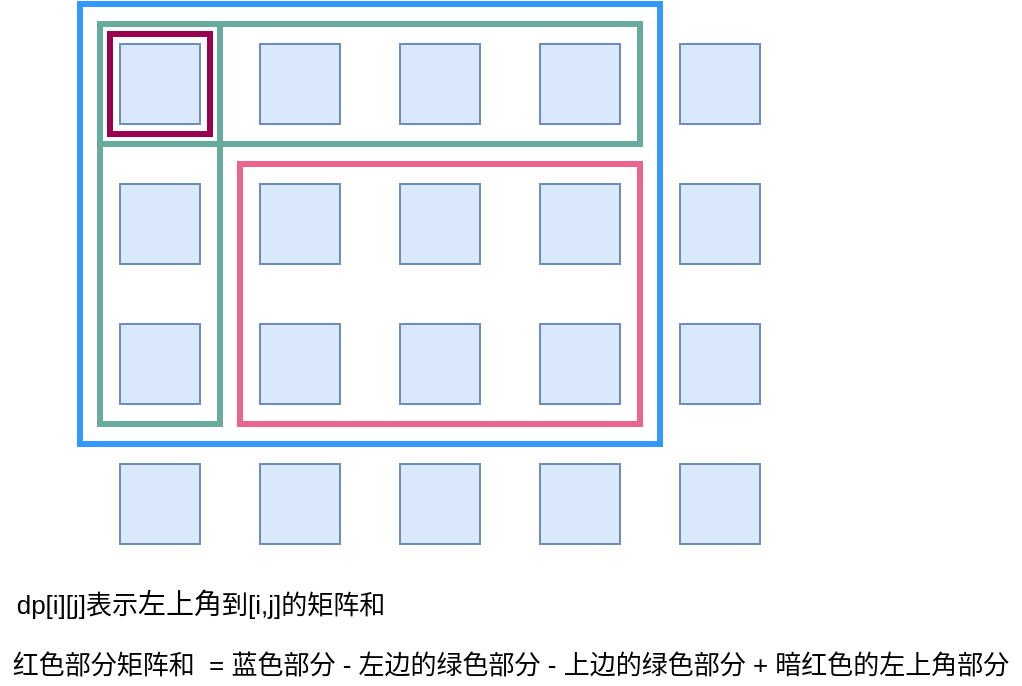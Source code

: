 <mxfile version="12.4.2" type="device" pages="1"><diagram id="PPa9fTzCS21sP1giw0UF" name="Page-1"><mxGraphModel dx="1116" dy="781" grid="1" gridSize="10" guides="1" tooltips="1" connect="1" arrows="1" fold="1" page="1" pageScale="1" pageWidth="827" pageHeight="1169" math="0" shadow="0"><root><mxCell id="0"/><mxCell id="1" parent="0"/><mxCell id="_AJSrcD062G2zulgZjY7-31" value="" style="whiteSpace=wrap;html=1;aspect=fixed;strokeColor=#6c8ebf;strokeWidth=1;fillColor=#dae8fc;" vertex="1" parent="1"><mxGeometry x="120" y="160" width="40" height="40" as="geometry"/></mxCell><mxCell id="_AJSrcD062G2zulgZjY7-32" value="" style="whiteSpace=wrap;html=1;aspect=fixed;strokeColor=#6c8ebf;strokeWidth=1;fillColor=#dae8fc;" vertex="1" parent="1"><mxGeometry x="190" y="160" width="40" height="40" as="geometry"/></mxCell><mxCell id="_AJSrcD062G2zulgZjY7-34" value="" style="whiteSpace=wrap;html=1;aspect=fixed;strokeColor=#6c8ebf;strokeWidth=1;fillColor=#dae8fc;" vertex="1" parent="1"><mxGeometry x="330" y="160" width="40" height="40" as="geometry"/></mxCell><mxCell id="_AJSrcD062G2zulgZjY7-35" value="" style="whiteSpace=wrap;html=1;aspect=fixed;strokeColor=#6c8ebf;strokeWidth=1;fillColor=#dae8fc;" vertex="1" parent="1"><mxGeometry x="260" y="160" width="40" height="40" as="geometry"/></mxCell><mxCell id="_AJSrcD062G2zulgZjY7-36" value="" style="whiteSpace=wrap;html=1;aspect=fixed;strokeColor=#6c8ebf;strokeWidth=1;fillColor=#dae8fc;" vertex="1" parent="1"><mxGeometry x="400" y="160" width="40" height="40" as="geometry"/></mxCell><mxCell id="_AJSrcD062G2zulgZjY7-37" value="" style="whiteSpace=wrap;html=1;aspect=fixed;strokeColor=#6c8ebf;strokeWidth=1;fillColor=#dae8fc;" vertex="1" parent="1"><mxGeometry x="120" y="230" width="40" height="40" as="geometry"/></mxCell><mxCell id="_AJSrcD062G2zulgZjY7-38" value="" style="whiteSpace=wrap;html=1;aspect=fixed;strokeColor=#6c8ebf;strokeWidth=1;fillColor=#dae8fc;" vertex="1" parent="1"><mxGeometry x="190" y="230" width="40" height="40" as="geometry"/></mxCell><mxCell id="_AJSrcD062G2zulgZjY7-39" value="" style="whiteSpace=wrap;html=1;aspect=fixed;strokeColor=#6c8ebf;strokeWidth=1;fillColor=#dae8fc;" vertex="1" parent="1"><mxGeometry x="330" y="230" width="40" height="40" as="geometry"/></mxCell><mxCell id="_AJSrcD062G2zulgZjY7-40" value="" style="whiteSpace=wrap;html=1;aspect=fixed;strokeColor=#6c8ebf;strokeWidth=1;fillColor=#dae8fc;" vertex="1" parent="1"><mxGeometry x="260" y="230" width="40" height="40" as="geometry"/></mxCell><mxCell id="_AJSrcD062G2zulgZjY7-41" value="" style="whiteSpace=wrap;html=1;aspect=fixed;strokeColor=#6c8ebf;strokeWidth=1;fillColor=#dae8fc;" vertex="1" parent="1"><mxGeometry x="400" y="230" width="40" height="40" as="geometry"/></mxCell><mxCell id="_AJSrcD062G2zulgZjY7-42" value="" style="whiteSpace=wrap;html=1;aspect=fixed;strokeColor=#6c8ebf;strokeWidth=1;fillColor=#dae8fc;" vertex="1" parent="1"><mxGeometry x="120" y="300" width="40" height="40" as="geometry"/></mxCell><mxCell id="_AJSrcD062G2zulgZjY7-43" value="" style="whiteSpace=wrap;html=1;aspect=fixed;strokeColor=#6c8ebf;strokeWidth=1;fillColor=#dae8fc;" vertex="1" parent="1"><mxGeometry x="190" y="300" width="40" height="40" as="geometry"/></mxCell><mxCell id="_AJSrcD062G2zulgZjY7-44" value="" style="whiteSpace=wrap;html=1;aspect=fixed;strokeColor=#6c8ebf;strokeWidth=1;fillColor=#dae8fc;" vertex="1" parent="1"><mxGeometry x="330" y="300" width="40" height="40" as="geometry"/></mxCell><mxCell id="_AJSrcD062G2zulgZjY7-45" value="" style="whiteSpace=wrap;html=1;aspect=fixed;strokeColor=#6c8ebf;strokeWidth=1;fillColor=#dae8fc;" vertex="1" parent="1"><mxGeometry x="260" y="300" width="40" height="40" as="geometry"/></mxCell><mxCell id="_AJSrcD062G2zulgZjY7-46" value="" style="whiteSpace=wrap;html=1;aspect=fixed;strokeColor=#6c8ebf;strokeWidth=1;fillColor=#dae8fc;" vertex="1" parent="1"><mxGeometry x="400" y="300" width="40" height="40" as="geometry"/></mxCell><mxCell id="_AJSrcD062G2zulgZjY7-47" value="" style="whiteSpace=wrap;html=1;aspect=fixed;strokeColor=#6c8ebf;strokeWidth=1;fillColor=#dae8fc;" vertex="1" parent="1"><mxGeometry x="120" y="370" width="40" height="40" as="geometry"/></mxCell><mxCell id="_AJSrcD062G2zulgZjY7-48" value="" style="whiteSpace=wrap;html=1;aspect=fixed;strokeColor=#6c8ebf;strokeWidth=1;fillColor=#dae8fc;" vertex="1" parent="1"><mxGeometry x="190" y="370" width="40" height="40" as="geometry"/></mxCell><mxCell id="_AJSrcD062G2zulgZjY7-49" value="" style="whiteSpace=wrap;html=1;aspect=fixed;strokeColor=#6c8ebf;strokeWidth=1;fillColor=#dae8fc;" vertex="1" parent="1"><mxGeometry x="330" y="370" width="40" height="40" as="geometry"/></mxCell><mxCell id="_AJSrcD062G2zulgZjY7-50" value="" style="whiteSpace=wrap;html=1;aspect=fixed;strokeColor=#6c8ebf;strokeWidth=1;fillColor=#dae8fc;" vertex="1" parent="1"><mxGeometry x="260" y="370" width="40" height="40" as="geometry"/></mxCell><mxCell id="_AJSrcD062G2zulgZjY7-51" value="" style="whiteSpace=wrap;html=1;aspect=fixed;strokeColor=#6c8ebf;strokeWidth=1;fillColor=#dae8fc;" vertex="1" parent="1"><mxGeometry x="400" y="370" width="40" height="40" as="geometry"/></mxCell><mxCell id="_AJSrcD062G2zulgZjY7-52" value="" style="rounded=0;whiteSpace=wrap;html=1;strokeColor=#EB658D;strokeWidth=3;fillColor=none;" vertex="1" parent="1"><mxGeometry x="180" y="220" width="200" height="130" as="geometry"/></mxCell><mxCell id="_AJSrcD062G2zulgZjY7-53" value="" style="rounded=0;whiteSpace=wrap;html=1;strokeColor=#3399FF;strokeWidth=3;fillColor=none;" vertex="1" parent="1"><mxGeometry x="100" y="140" width="290" height="220" as="geometry"/></mxCell><mxCell id="_AJSrcD062G2zulgZjY7-55" value="" style="rounded=0;whiteSpace=wrap;html=1;strokeColor=#67AB9F;strokeWidth=3;fillColor=none;" vertex="1" parent="1"><mxGeometry x="110" y="150" width="60" height="200" as="geometry"/></mxCell><mxCell id="_AJSrcD062G2zulgZjY7-56" value="" style="rounded=0;whiteSpace=wrap;html=1;strokeColor=#67AB9F;strokeWidth=3;fillColor=none;" vertex="1" parent="1"><mxGeometry x="110" y="150" width="270" height="60" as="geometry"/></mxCell><mxCell id="_AJSrcD062G2zulgZjY7-57" value="" style="whiteSpace=wrap;html=1;aspect=fixed;strokeColor=#99004D;strokeWidth=3;fillColor=none;" vertex="1" parent="1"><mxGeometry x="115" y="155" width="50" height="50" as="geometry"/></mxCell><mxCell id="_AJSrcD062G2zulgZjY7-58" value="红色部分矩阵和&amp;nbsp; = 蓝色部分 - 左边的绿色部分 - 上边的绿色部分 + 暗红色的左上角部分" style="text;html=1;resizable=0;autosize=1;align=center;verticalAlign=middle;points=[];fillColor=none;strokeColor=none;rounded=0;strokeWidth=2;fontSize=13;" vertex="1" parent="1"><mxGeometry x="60" y="460" width="510" height="20" as="geometry"/></mxCell><mxCell id="_AJSrcD062G2zulgZjY7-62" value="dp[i][j]表示&lt;font style=&quot;font-size: 14px&quot;&gt;左上角&lt;/font&gt;到[i,j]的矩阵和" style="text;html=1;resizable=0;autosize=1;align=center;verticalAlign=middle;points=[];fillColor=none;strokeColor=none;rounded=0;fontSize=13;" vertex="1" parent="1"><mxGeometry x="60" y="430" width="200" height="20" as="geometry"/></mxCell></root></mxGraphModel></diagram></mxfile>